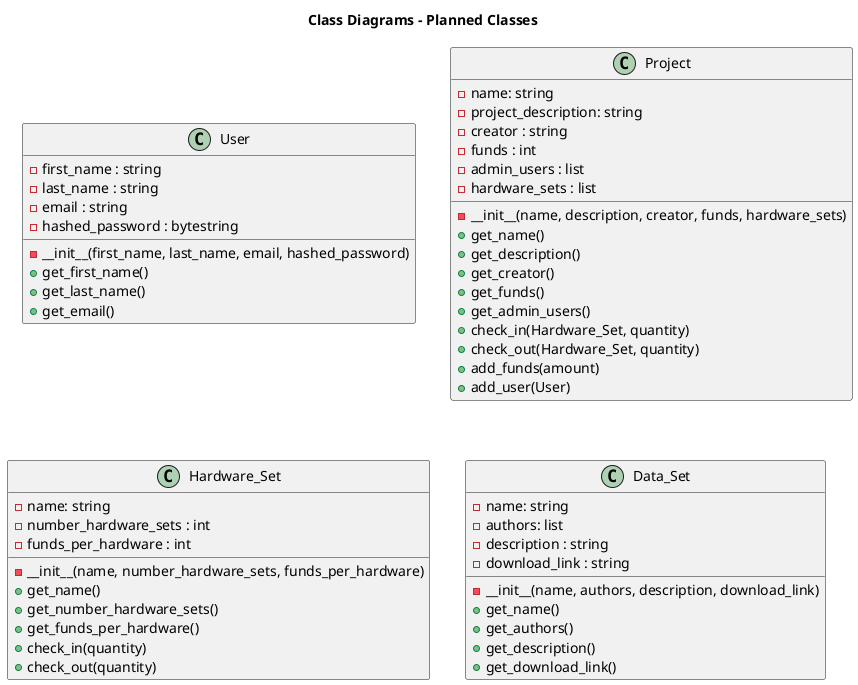 @startuml

title Class Diagrams - Planned Classes

class User {
  - first_name : string
  - last_name : string
  - email : string
  - hashed_password : bytestring
  - __init__(first_name, last_name, email, hashed_password)
  + get_first_name()
  + get_last_name()
  + get_email()
}

class Project{
  - name: string 
  - project_description: string
  - creator : string 
  - funds : int 
  - admin_users : list
  - hardware_sets : list
  - __init__(name, description, creator, funds, hardware_sets)
  + get_name()
  + get_description()
  + get_creator()
  + get_funds()
  + get_admin_users()
  + check_in(Hardware_Set, quantity)
  + check_out(Hardware_Set, quantity)
  + add_funds(amount)
  + add_user(User)
}

class Hardware_Set{
  - name: string
  - number_hardware_sets : int
  - funds_per_hardware : int 
  - __init__(name, number_hardware_sets, funds_per_hardware)
  + get_name()
  + get_number_hardware_sets()
  + get_funds_per_hardware()
  + check_in(quantity)
  + check_out(quantity)
}

class Data_Set{
  - name: string
  - authors: list
  - description : string 
  - download_link : string 
  - __init__(name, authors, description, download_link)
  + get_name()
  + get_authors()
  + get_description()
  + get_download_link()
}

@enduml